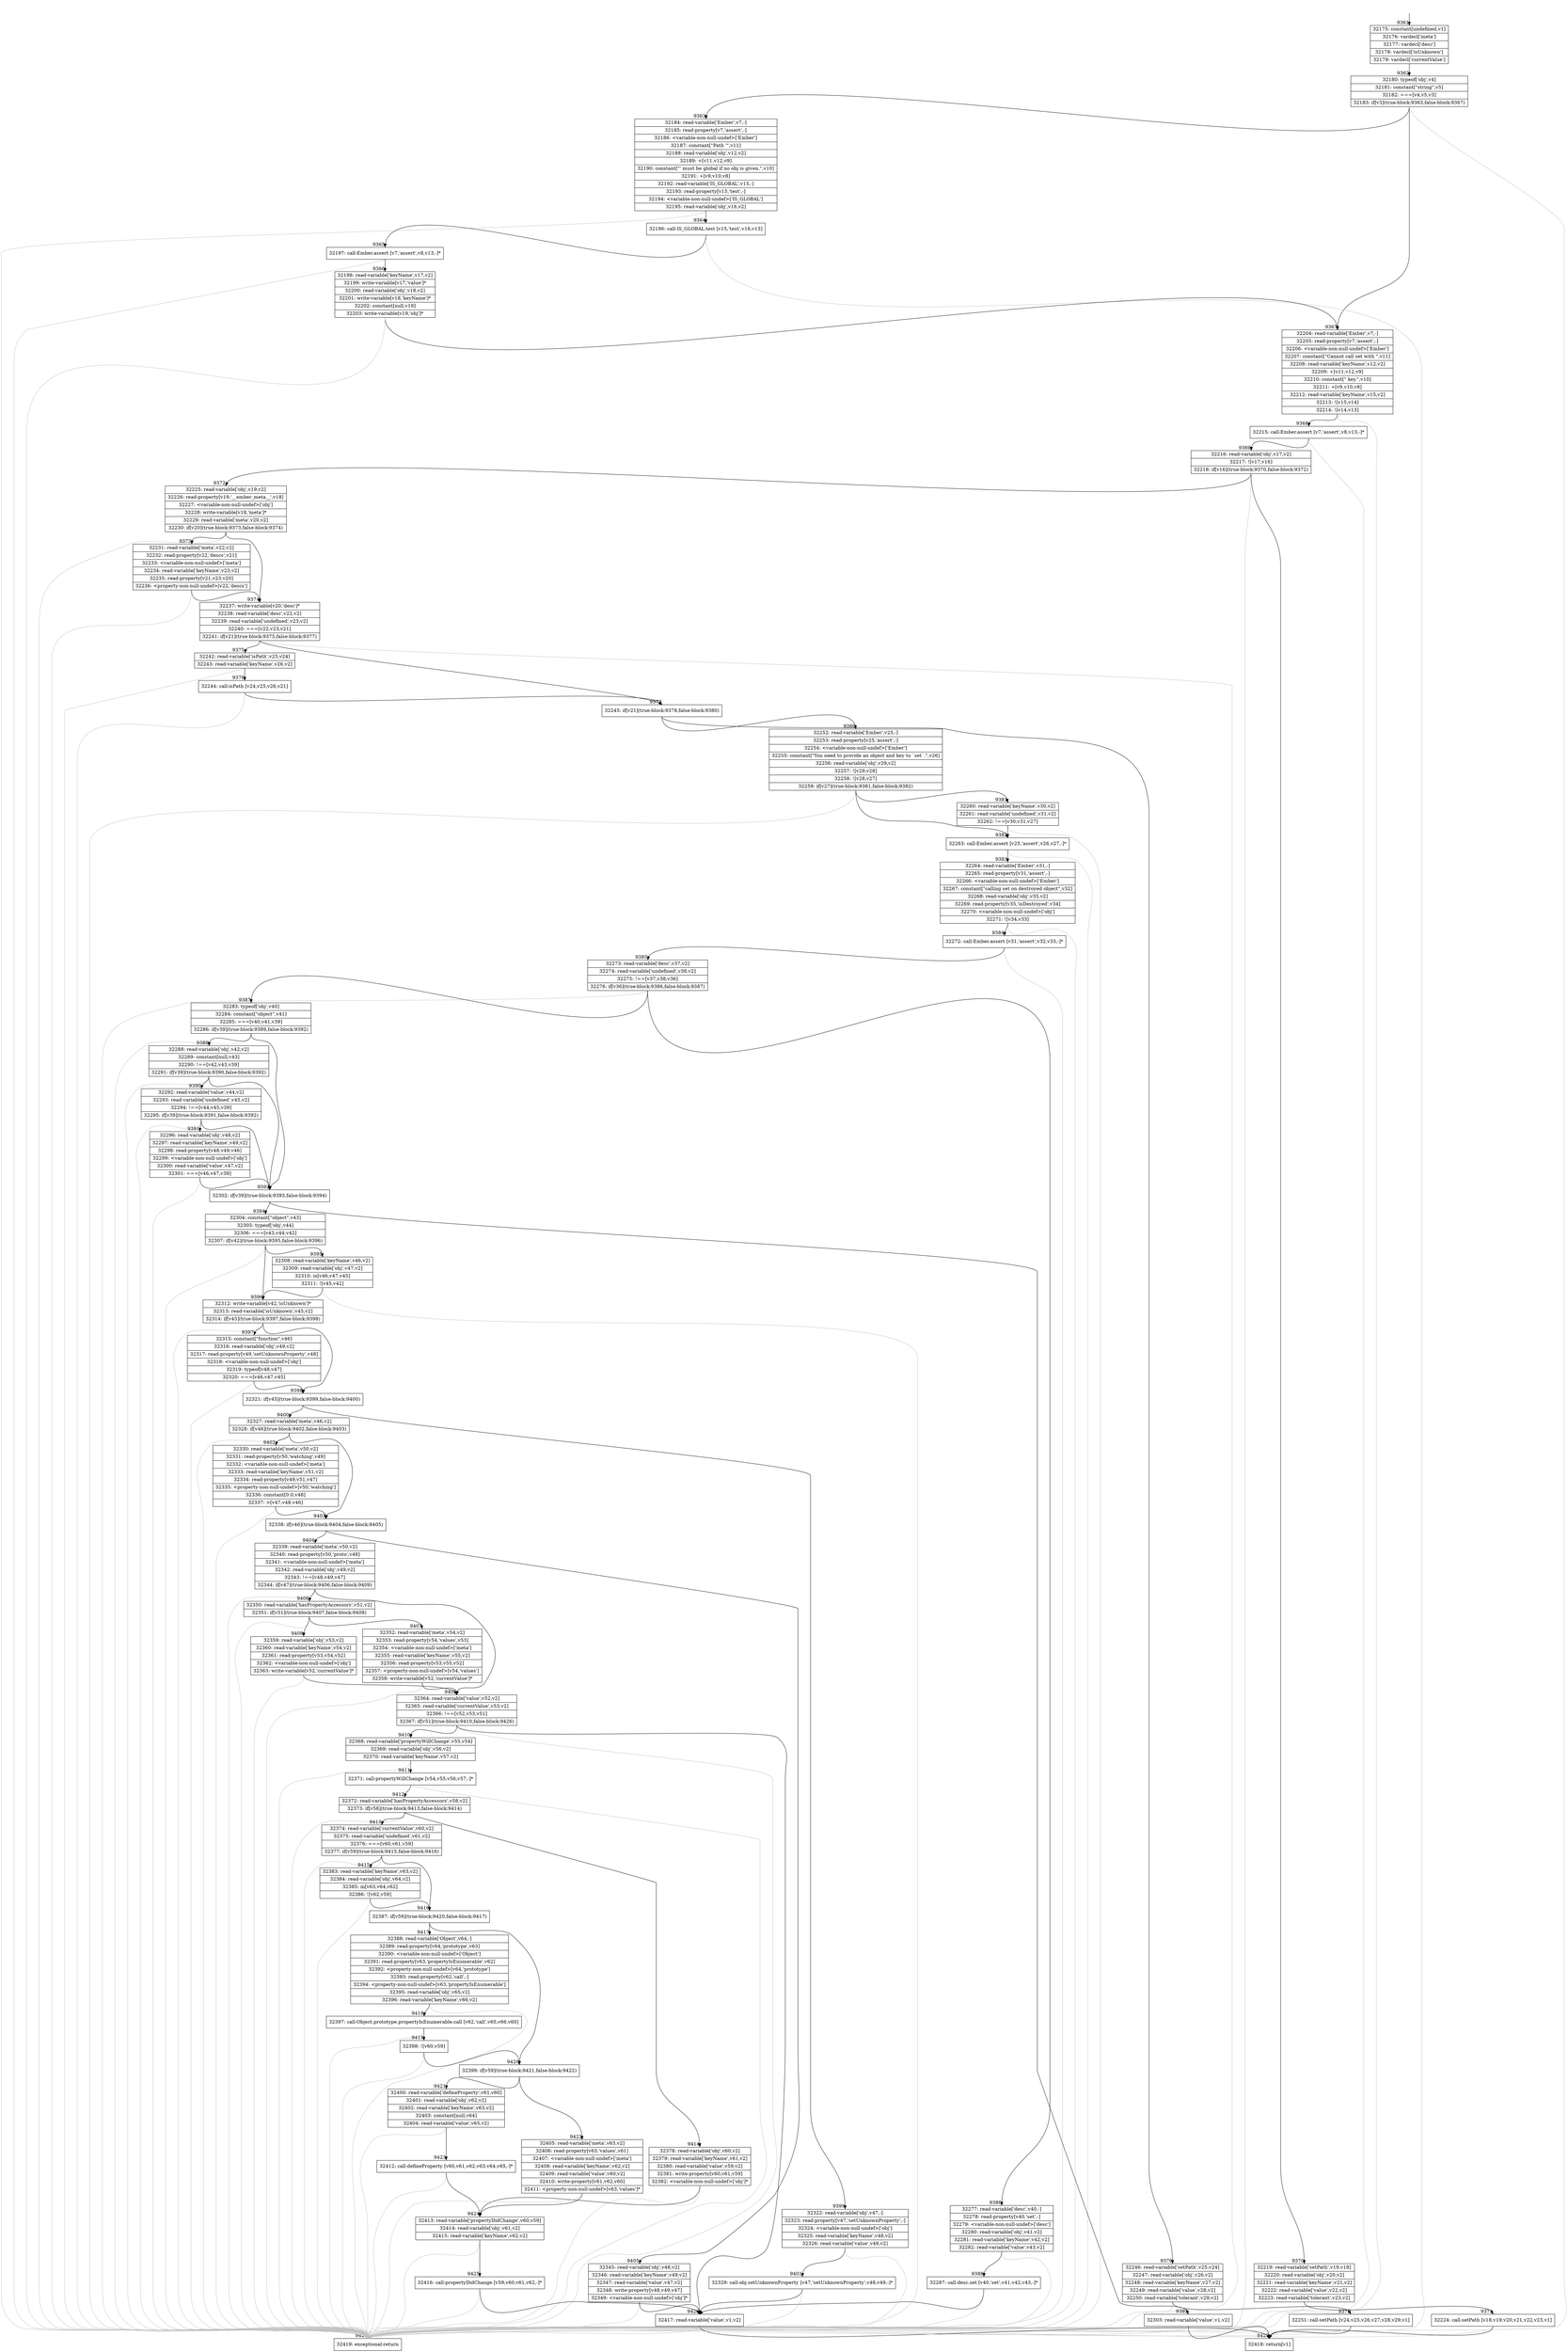 digraph {
rankdir="TD"
BB_entry787[shape=none,label=""];
BB_entry787 -> BB9361 [tailport=s, headport=n, headlabel="    9361"]
BB9361 [shape=record label="{32175: constant[undefined,v1]|32176: vardecl['meta']|32177: vardecl['desc']|32178: vardecl['isUnknown']|32179: vardecl['currentValue']}" ] 
BB9361 -> BB9362 [tailport=s, headport=n, headlabel="      9362"]
BB9362 [shape=record label="{32180: typeof['obj',v4]|32181: constant[\"string\",v5]|32182: ===[v4,v5,v3]|32183: if[v3](true-block:9363,false-block:9367)}" ] 
BB9362 -> BB9363 [tailport=s, headport=n, headlabel="      9363"]
BB9362 -> BB9367 [tailport=s, headport=n, headlabel="      9367"]
BB9362 -> BB9428 [tailport=s, headport=n, color=gray, headlabel="      9428"]
BB9363 [shape=record label="{32184: read-variable['Ember',v7,-]|32185: read-property[v7,'assert',-]|32186: \<variable-non-null-undef\>['Ember']|32187: constant[\"Path '\",v11]|32188: read-variable['obj',v12,v2]|32189: +[v11,v12,v9]|32190: constant[\"' must be global if no obj is given.\",v10]|32191: +[v9,v10,v8]|32192: read-variable['IS_GLOBAL',v15,-]|32193: read-property[v15,'test',-]|32194: \<variable-non-null-undef\>['IS_GLOBAL']|32195: read-variable['obj',v16,v2]}" ] 
BB9363 -> BB9364 [tailport=s, headport=n, headlabel="      9364"]
BB9363 -> BB9428 [tailport=s, headport=n, color=gray]
BB9364 [shape=record label="{32196: call-IS_GLOBAL.test [v15,'test',v16,v13]}" ] 
BB9364 -> BB9365 [tailport=s, headport=n, headlabel="      9365"]
BB9364 -> BB9428 [tailport=s, headport=n, color=gray]
BB9365 [shape=record label="{32197: call-Ember.assert [v7,'assert',v8,v13,-]*}" ] 
BB9365 -> BB9366 [tailport=s, headport=n, headlabel="      9366"]
BB9365 -> BB9428 [tailport=s, headport=n, color=gray]
BB9366 [shape=record label="{32198: read-variable['keyName',v17,v2]|32199: write-variable[v17,'value']*|32200: read-variable['obj',v18,v2]|32201: write-variable[v18,'keyName']*|32202: constant[null,v19]|32203: write-variable[v19,'obj']*}" ] 
BB9366 -> BB9367 [tailport=s, headport=n]
BB9366 -> BB9428 [tailport=s, headport=n, color=gray]
BB9367 [shape=record label="{32204: read-variable['Ember',v7,-]|32205: read-property[v7,'assert',-]|32206: \<variable-non-null-undef\>['Ember']|32207: constant[\"Cannot call set with \",v11]|32208: read-variable['keyName',v12,v2]|32209: +[v11,v12,v9]|32210: constant[\" key.\",v10]|32211: +[v9,v10,v8]|32212: read-variable['keyName',v15,v2]|32213: ![v15,v14]|32214: ![v14,v13]}" ] 
BB9367 -> BB9368 [tailport=s, headport=n, headlabel="      9368"]
BB9367 -> BB9428 [tailport=s, headport=n, color=gray]
BB9368 [shape=record label="{32215: call-Ember.assert [v7,'assert',v8,v13,-]*}" ] 
BB9368 -> BB9369 [tailport=s, headport=n, headlabel="      9369"]
BB9368 -> BB9428 [tailport=s, headport=n, color=gray]
BB9369 [shape=record label="{32216: read-variable['obj',v17,v2]|32217: ![v17,v16]|32218: if[v16](true-block:9370,false-block:9372)}" ] 
BB9369 -> BB9370 [tailport=s, headport=n, headlabel="      9370"]
BB9369 -> BB9372 [tailport=s, headport=n, headlabel="      9372"]
BB9369 -> BB9428 [tailport=s, headport=n, color=gray]
BB9370 [shape=record label="{32219: read-variable['setPath',v19,v18]|32220: read-variable['obj',v20,v2]|32221: read-variable['keyName',v21,v2]|32222: read-variable['value',v22,v2]|32223: read-variable['tolerant',v23,v2]}" ] 
BB9370 -> BB9371 [tailport=s, headport=n, headlabel="      9371"]
BB9370 -> BB9428 [tailport=s, headport=n, color=gray]
BB9371 [shape=record label="{32224: call-setPath [v18,v19,v20,v21,v22,v23,v1]}" ] 
BB9371 -> BB9427 [tailport=s, headport=n, headlabel="      9427"]
BB9371 -> BB9428 [tailport=s, headport=n, color=gray]
BB9372 [shape=record label="{32225: read-variable['obj',v19,v2]|32226: read-property[v19,'__ember_meta__',v18]|32227: \<variable-non-null-undef\>['obj']|32228: write-variable[v18,'meta']*|32229: read-variable['meta',v20,v2]|32230: if[v20](true-block:9373,false-block:9374)}" ] 
BB9372 -> BB9374 [tailport=s, headport=n, headlabel="      9374"]
BB9372 -> BB9373 [tailport=s, headport=n, headlabel="      9373"]
BB9372 -> BB9428 [tailport=s, headport=n, color=gray]
BB9373 [shape=record label="{32231: read-variable['meta',v22,v2]|32232: read-property[v22,'descs',v21]|32233: \<variable-non-null-undef\>['meta']|32234: read-variable['keyName',v23,v2]|32235: read-property[v21,v23,v20]|32236: \<property-non-null-undef\>[v22,'descs']}" ] 
BB9373 -> BB9374 [tailport=s, headport=n]
BB9373 -> BB9428 [tailport=s, headport=n, color=gray]
BB9374 [shape=record label="{32237: write-variable[v20,'desc']*|32238: read-variable['desc',v22,v2]|32239: read-variable['undefined',v23,v2]|32240: ===[v22,v23,v21]|32241: if[v21](true-block:9375,false-block:9377)}" ] 
BB9374 -> BB9377 [tailport=s, headport=n, headlabel="      9377"]
BB9374 -> BB9375 [tailport=s, headport=n, headlabel="      9375"]
BB9374 -> BB9428 [tailport=s, headport=n, color=gray]
BB9375 [shape=record label="{32242: read-variable['isPath',v25,v24]|32243: read-variable['keyName',v26,v2]}" ] 
BB9375 -> BB9376 [tailport=s, headport=n, headlabel="      9376"]
BB9375 -> BB9428 [tailport=s, headport=n, color=gray]
BB9376 [shape=record label="{32244: call-isPath [v24,v25,v26,v21]}" ] 
BB9376 -> BB9377 [tailport=s, headport=n]
BB9376 -> BB9428 [tailport=s, headport=n, color=gray]
BB9377 [shape=record label="{32245: if[v21](true-block:9378,false-block:9380)}" ] 
BB9377 -> BB9378 [tailport=s, headport=n, headlabel="      9378"]
BB9377 -> BB9380 [tailport=s, headport=n, headlabel="      9380"]
BB9378 [shape=record label="{32246: read-variable['setPath',v25,v24]|32247: read-variable['obj',v26,v2]|32248: read-variable['keyName',v27,v2]|32249: read-variable['value',v28,v2]|32250: read-variable['tolerant',v29,v2]}" ] 
BB9378 -> BB9379 [tailport=s, headport=n, headlabel="      9379"]
BB9378 -> BB9428 [tailport=s, headport=n, color=gray]
BB9379 [shape=record label="{32251: call-setPath [v24,v25,v26,v27,v28,v29,v1]}" ] 
BB9379 -> BB9427 [tailport=s, headport=n]
BB9379 -> BB9428 [tailport=s, headport=n, color=gray]
BB9380 [shape=record label="{32252: read-variable['Ember',v25,-]|32253: read-property[v25,'assert',-]|32254: \<variable-non-null-undef\>['Ember']|32255: constant[\"You need to provide an object and key to `set`.\",v26]|32256: read-variable['obj',v29,v2]|32257: ![v29,v28]|32258: ![v28,v27]|32259: if[v27](true-block:9381,false-block:9382)}" ] 
BB9380 -> BB9382 [tailport=s, headport=n, headlabel="      9382"]
BB9380 -> BB9381 [tailport=s, headport=n, headlabel="      9381"]
BB9380 -> BB9428 [tailport=s, headport=n, color=gray]
BB9381 [shape=record label="{32260: read-variable['keyName',v30,v2]|32261: read-variable['undefined',v31,v2]|32262: !==[v30,v31,v27]}" ] 
BB9381 -> BB9382 [tailport=s, headport=n]
BB9381 -> BB9428 [tailport=s, headport=n, color=gray]
BB9382 [shape=record label="{32263: call-Ember.assert [v25,'assert',v26,v27,-]*}" ] 
BB9382 -> BB9383 [tailport=s, headport=n, headlabel="      9383"]
BB9382 -> BB9428 [tailport=s, headport=n, color=gray]
BB9383 [shape=record label="{32264: read-variable['Ember',v31,-]|32265: read-property[v31,'assert',-]|32266: \<variable-non-null-undef\>['Ember']|32267: constant[\"calling set on destroyed object\",v32]|32268: read-variable['obj',v35,v2]|32269: read-property[v35,'isDestroyed',v34]|32270: \<variable-non-null-undef\>['obj']|32271: ![v34,v33]}" ] 
BB9383 -> BB9384 [tailport=s, headport=n, headlabel="      9384"]
BB9383 -> BB9428 [tailport=s, headport=n, color=gray]
BB9384 [shape=record label="{32272: call-Ember.assert [v31,'assert',v32,v33,-]*}" ] 
BB9384 -> BB9385 [tailport=s, headport=n, headlabel="      9385"]
BB9384 -> BB9428 [tailport=s, headport=n, color=gray]
BB9385 [shape=record label="{32273: read-variable['desc',v37,v2]|32274: read-variable['undefined',v38,v2]|32275: !==[v37,v38,v36]|32276: if[v36](true-block:9386,false-block:9387)}" ] 
BB9385 -> BB9386 [tailport=s, headport=n, headlabel="      9386"]
BB9385 -> BB9387 [tailport=s, headport=n, headlabel="      9387"]
BB9385 -> BB9428 [tailport=s, headport=n, color=gray]
BB9386 [shape=record label="{32277: read-variable['desc',v40,-]|32278: read-property[v40,'set',-]|32279: \<variable-non-null-undef\>['desc']|32280: read-variable['obj',v41,v2]|32281: read-variable['keyName',v42,v2]|32282: read-variable['value',v43,v2]}" ] 
BB9386 -> BB9388 [tailport=s, headport=n, headlabel="      9388"]
BB9386 -> BB9428 [tailport=s, headport=n, color=gray]
BB9387 [shape=record label="{32283: typeof['obj',v40]|32284: constant[\"object\",v41]|32285: ===[v40,v41,v39]|32286: if[v39](true-block:9389,false-block:9392)}" ] 
BB9387 -> BB9392 [tailport=s, headport=n, headlabel="      9392"]
BB9387 -> BB9389 [tailport=s, headport=n, headlabel="      9389"]
BB9387 -> BB9428 [tailport=s, headport=n, color=gray]
BB9388 [shape=record label="{32287: call-desc.set [v40,'set',v41,v42,v43,-]*}" ] 
BB9388 -> BB9426 [tailport=s, headport=n, headlabel="      9426"]
BB9388 -> BB9428 [tailport=s, headport=n, color=gray]
BB9389 [shape=record label="{32288: read-variable['obj',v42,v2]|32289: constant[null,v43]|32290: !==[v42,v43,v39]|32291: if[v39](true-block:9390,false-block:9392)}" ] 
BB9389 -> BB9392 [tailport=s, headport=n]
BB9389 -> BB9390 [tailport=s, headport=n, headlabel="      9390"]
BB9389 -> BB9428 [tailport=s, headport=n, color=gray]
BB9390 [shape=record label="{32292: read-variable['value',v44,v2]|32293: read-variable['undefined',v45,v2]|32294: !==[v44,v45,v39]|32295: if[v39](true-block:9391,false-block:9392)}" ] 
BB9390 -> BB9392 [tailport=s, headport=n]
BB9390 -> BB9391 [tailport=s, headport=n, headlabel="      9391"]
BB9390 -> BB9428 [tailport=s, headport=n, color=gray]
BB9391 [shape=record label="{32296: read-variable['obj',v48,v2]|32297: read-variable['keyName',v49,v2]|32298: read-property[v48,v49,v46]|32299: \<variable-non-null-undef\>['obj']|32300: read-variable['value',v47,v2]|32301: ===[v46,v47,v39]}" ] 
BB9391 -> BB9392 [tailport=s, headport=n]
BB9391 -> BB9428 [tailport=s, headport=n, color=gray]
BB9392 [shape=record label="{32302: if[v39](true-block:9393,false-block:9394)}" ] 
BB9392 -> BB9393 [tailport=s, headport=n, headlabel="      9393"]
BB9392 -> BB9394 [tailport=s, headport=n, headlabel="      9394"]
BB9393 [shape=record label="{32303: read-variable['value',v1,v2]}" ] 
BB9393 -> BB9427 [tailport=s, headport=n]
BB9393 -> BB9428 [tailport=s, headport=n, color=gray]
BB9394 [shape=record label="{32304: constant[\"object\",v43]|32305: typeof['obj',v44]|32306: ===[v43,v44,v42]|32307: if[v42](true-block:9395,false-block:9396)}" ] 
BB9394 -> BB9396 [tailport=s, headport=n, headlabel="      9396"]
BB9394 -> BB9395 [tailport=s, headport=n, headlabel="      9395"]
BB9394 -> BB9428 [tailport=s, headport=n, color=gray]
BB9395 [shape=record label="{32308: read-variable['keyName',v46,v2]|32309: read-variable['obj',v47,v2]|32310: in[v46,v47,v45]|32311: ![v45,v42]}" ] 
BB9395 -> BB9396 [tailport=s, headport=n]
BB9395 -> BB9428 [tailport=s, headport=n, color=gray]
BB9396 [shape=record label="{32312: write-variable[v42,'isUnknown']*|32313: read-variable['isUnknown',v45,v2]|32314: if[v45](true-block:9397,false-block:9398)}" ] 
BB9396 -> BB9398 [tailport=s, headport=n, headlabel="      9398"]
BB9396 -> BB9397 [tailport=s, headport=n, headlabel="      9397"]
BB9396 -> BB9428 [tailport=s, headport=n, color=gray]
BB9397 [shape=record label="{32315: constant[\"function\",v46]|32316: read-variable['obj',v49,v2]|32317: read-property[v49,'setUnknownProperty',v48]|32318: \<variable-non-null-undef\>['obj']|32319: typeof[v48,v47]|32320: ===[v46,v47,v45]}" ] 
BB9397 -> BB9398 [tailport=s, headport=n]
BB9397 -> BB9428 [tailport=s, headport=n, color=gray]
BB9398 [shape=record label="{32321: if[v45](true-block:9399,false-block:9400)}" ] 
BB9398 -> BB9399 [tailport=s, headport=n, headlabel="      9399"]
BB9398 -> BB9400 [tailport=s, headport=n, headlabel="      9400"]
BB9399 [shape=record label="{32322: read-variable['obj',v47,-]|32323: read-property[v47,'setUnknownProperty',-]|32324: \<variable-non-null-undef\>['obj']|32325: read-variable['keyName',v48,v2]|32326: read-variable['value',v49,v2]}" ] 
BB9399 -> BB9401 [tailport=s, headport=n, headlabel="      9401"]
BB9399 -> BB9428 [tailport=s, headport=n, color=gray]
BB9400 [shape=record label="{32327: read-variable['meta',v46,v2]|32328: if[v46](true-block:9402,false-block:9403)}" ] 
BB9400 -> BB9403 [tailport=s, headport=n, headlabel="      9403"]
BB9400 -> BB9402 [tailport=s, headport=n, headlabel="      9402"]
BB9400 -> BB9428 [tailport=s, headport=n, color=gray]
BB9401 [shape=record label="{32329: call-obj.setUnknownProperty [v47,'setUnknownProperty',v48,v49,-]*}" ] 
BB9401 -> BB9426 [tailport=s, headport=n]
BB9401 -> BB9428 [tailport=s, headport=n, color=gray]
BB9402 [shape=record label="{32330: read-variable['meta',v50,v2]|32331: read-property[v50,'watching',v49]|32332: \<variable-non-null-undef\>['meta']|32333: read-variable['keyName',v51,v2]|32334: read-property[v49,v51,v47]|32335: \<property-non-null-undef\>[v50,'watching']|32336: constant[0.0,v48]|32337: \>[v47,v48,v46]}" ] 
BB9402 -> BB9403 [tailport=s, headport=n]
BB9402 -> BB9428 [tailport=s, headport=n, color=gray]
BB9403 [shape=record label="{32338: if[v46](true-block:9404,false-block:9405)}" ] 
BB9403 -> BB9404 [tailport=s, headport=n, headlabel="      9404"]
BB9403 -> BB9405 [tailport=s, headport=n, headlabel="      9405"]
BB9404 [shape=record label="{32339: read-variable['meta',v50,v2]|32340: read-property[v50,'proto',v48]|32341: \<variable-non-null-undef\>['meta']|32342: read-variable['obj',v49,v2]|32343: !==[v48,v49,v47]|32344: if[v47](true-block:9406,false-block:9409)}" ] 
BB9404 -> BB9406 [tailport=s, headport=n, headlabel="      9406"]
BB9404 -> BB9409 [tailport=s, headport=n, headlabel="      9409"]
BB9404 -> BB9428 [tailport=s, headport=n, color=gray]
BB9405 [shape=record label="{32345: read-variable['obj',v48,v2]|32346: read-variable['keyName',v49,v2]|32347: read-variable['value',v47,v2]|32348: write-property[v48,v49,v47]|32349: \<variable-non-null-undef\>['obj']*}" ] 
BB9405 -> BB9426 [tailport=s, headport=n]
BB9405 -> BB9428 [tailport=s, headport=n, color=gray]
BB9406 [shape=record label="{32350: read-variable['hasPropertyAccessors',v51,v2]|32351: if[v51](true-block:9407,false-block:9408)}" ] 
BB9406 -> BB9407 [tailport=s, headport=n, headlabel="      9407"]
BB9406 -> BB9408 [tailport=s, headport=n, headlabel="      9408"]
BB9406 -> BB9428 [tailport=s, headport=n, color=gray]
BB9407 [shape=record label="{32352: read-variable['meta',v54,v2]|32353: read-property[v54,'values',v53]|32354: \<variable-non-null-undef\>['meta']|32355: read-variable['keyName',v55,v2]|32356: read-property[v53,v55,v52]|32357: \<property-non-null-undef\>[v54,'values']|32358: write-variable[v52,'currentValue']*}" ] 
BB9407 -> BB9409 [tailport=s, headport=n]
BB9407 -> BB9428 [tailport=s, headport=n, color=gray]
BB9408 [shape=record label="{32359: read-variable['obj',v53,v2]|32360: read-variable['keyName',v54,v2]|32361: read-property[v53,v54,v52]|32362: \<variable-non-null-undef\>['obj']|32363: write-variable[v52,'currentValue']*}" ] 
BB9408 -> BB9409 [tailport=s, headport=n]
BB9408 -> BB9428 [tailport=s, headport=n, color=gray]
BB9409 [shape=record label="{32364: read-variable['value',v52,v2]|32365: read-variable['currentValue',v53,v2]|32366: !==[v52,v53,v51]|32367: if[v51](true-block:9410,false-block:9426)}" ] 
BB9409 -> BB9410 [tailport=s, headport=n, headlabel="      9410"]
BB9409 -> BB9426 [tailport=s, headport=n]
BB9409 -> BB9428 [tailport=s, headport=n, color=gray]
BB9410 [shape=record label="{32368: read-variable['propertyWillChange',v55,v54]|32369: read-variable['obj',v56,v2]|32370: read-variable['keyName',v57,v2]}" ] 
BB9410 -> BB9411 [tailport=s, headport=n, headlabel="      9411"]
BB9410 -> BB9428 [tailport=s, headport=n, color=gray]
BB9411 [shape=record label="{32371: call-propertyWillChange [v54,v55,v56,v57,-]*}" ] 
BB9411 -> BB9412 [tailport=s, headport=n, headlabel="      9412"]
BB9411 -> BB9428 [tailport=s, headport=n, color=gray]
BB9412 [shape=record label="{32372: read-variable['hasPropertyAccessors',v58,v2]|32373: if[v58](true-block:9413,false-block:9414)}" ] 
BB9412 -> BB9413 [tailport=s, headport=n, headlabel="      9413"]
BB9412 -> BB9414 [tailport=s, headport=n, headlabel="      9414"]
BB9412 -> BB9428 [tailport=s, headport=n, color=gray]
BB9413 [shape=record label="{32374: read-variable['currentValue',v60,v2]|32375: read-variable['undefined',v61,v2]|32376: ===[v60,v61,v59]|32377: if[v59](true-block:9415,false-block:9416)}" ] 
BB9413 -> BB9416 [tailport=s, headport=n, headlabel="      9416"]
BB9413 -> BB9415 [tailport=s, headport=n, headlabel="      9415"]
BB9413 -> BB9428 [tailport=s, headport=n, color=gray]
BB9414 [shape=record label="{32378: read-variable['obj',v60,v2]|32379: read-variable['keyName',v61,v2]|32380: read-variable['value',v59,v2]|32381: write-property[v60,v61,v59]|32382: \<variable-non-null-undef\>['obj']*}" ] 
BB9414 -> BB9424 [tailport=s, headport=n, headlabel="      9424"]
BB9414 -> BB9428 [tailport=s, headport=n, color=gray]
BB9415 [shape=record label="{32383: read-variable['keyName',v63,v2]|32384: read-variable['obj',v64,v2]|32385: in[v63,v64,v62]|32386: ![v62,v59]}" ] 
BB9415 -> BB9416 [tailport=s, headport=n]
BB9415 -> BB9428 [tailport=s, headport=n, color=gray]
BB9416 [shape=record label="{32387: if[v59](true-block:9420,false-block:9417)}" ] 
BB9416 -> BB9420 [tailport=s, headport=n, headlabel="      9420"]
BB9416 -> BB9417 [tailport=s, headport=n, headlabel="      9417"]
BB9417 [shape=record label="{32388: read-variable['Object',v64,-]|32389: read-property[v64,'prototype',v63]|32390: \<variable-non-null-undef\>['Object']|32391: read-property[v63,'propertyIsEnumerable',v62]|32392: \<property-non-null-undef\>[v64,'prototype']|32393: read-property[v62,'call',-]|32394: \<property-non-null-undef\>[v63,'propertyIsEnumerable']|32395: read-variable['obj',v65,v2]|32396: read-variable['keyName',v66,v2]}" ] 
BB9417 -> BB9418 [tailport=s, headport=n, headlabel="      9418"]
BB9417 -> BB9428 [tailport=s, headport=n, color=gray]
BB9418 [shape=record label="{32397: call-Object.prototype.propertyIsEnumerable.call [v62,'call',v65,v66,v60]}" ] 
BB9418 -> BB9419 [tailport=s, headport=n, headlabel="      9419"]
BB9418 -> BB9428 [tailport=s, headport=n, color=gray]
BB9419 [shape=record label="{32398: ![v60,v59]}" ] 
BB9419 -> BB9420 [tailport=s, headport=n]
BB9419 -> BB9428 [tailport=s, headport=n, color=gray]
BB9420 [shape=record label="{32399: if[v59](true-block:9421,false-block:9422)}" ] 
BB9420 -> BB9421 [tailport=s, headport=n, headlabel="      9421"]
BB9420 -> BB9422 [tailport=s, headport=n, headlabel="      9422"]
BB9421 [shape=record label="{32400: read-variable['defineProperty',v61,v60]|32401: read-variable['obj',v62,v2]|32402: read-variable['keyName',v63,v2]|32403: constant[null,v64]|32404: read-variable['value',v65,v2]}" ] 
BB9421 -> BB9423 [tailport=s, headport=n, headlabel="      9423"]
BB9421 -> BB9428 [tailport=s, headport=n, color=gray]
BB9422 [shape=record label="{32405: read-variable['meta',v63,v2]|32406: read-property[v63,'values',v61]|32407: \<variable-non-null-undef\>['meta']|32408: read-variable['keyName',v62,v2]|32409: read-variable['value',v60,v2]|32410: write-property[v61,v62,v60]|32411: \<property-non-null-undef\>[v63,'values']*}" ] 
BB9422 -> BB9424 [tailport=s, headport=n]
BB9422 -> BB9428 [tailport=s, headport=n, color=gray]
BB9423 [shape=record label="{32412: call-defineProperty [v60,v61,v62,v63,v64,v65,-]*}" ] 
BB9423 -> BB9424 [tailport=s, headport=n]
BB9423 -> BB9428 [tailport=s, headport=n, color=gray]
BB9424 [shape=record label="{32413: read-variable['propertyDidChange',v60,v59]|32414: read-variable['obj',v61,v2]|32415: read-variable['keyName',v62,v2]}" ] 
BB9424 -> BB9425 [tailport=s, headport=n, headlabel="      9425"]
BB9424 -> BB9428 [tailport=s, headport=n, color=gray]
BB9425 [shape=record label="{32416: call-propertyDidChange [v59,v60,v61,v62,-]*}" ] 
BB9425 -> BB9426 [tailport=s, headport=n]
BB9425 -> BB9428 [tailport=s, headport=n, color=gray]
BB9426 [shape=record label="{32417: read-variable['value',v1,v2]}" ] 
BB9426 -> BB9427 [tailport=s, headport=n]
BB9426 -> BB9428 [tailport=s, headport=n, color=gray]
BB9427 [shape=record label="{32418: return[v1]}" ] 
BB9428 [shape=record label="{32419: exceptional-return}" ] 
//#$~ 16619
}

